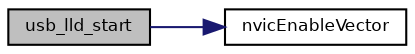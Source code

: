 digraph "usb_lld_start"
{
  bgcolor="transparent";
  edge [fontname="Helvetica",fontsize="8",labelfontname="Helvetica",labelfontsize="8"];
  node [fontname="Helvetica",fontsize="8",shape=record];
  rankdir="LR";
  Node23 [label="usb_lld_start",height=0.2,width=0.4,color="black", fillcolor="grey75", style="filled", fontcolor="black"];
  Node23 -> Node24 [color="midnightblue",fontsize="8",style="solid",fontname="Helvetica"];
  Node24 [label="nvicEnableVector",height=0.2,width=0.4,color="black",URL="$group___c_o_m_m_o_n___a_r_m_c_mx___n_v_i_c.html#gaf27b6cd4f76874f8d5bbcbff7d6015d6",tooltip="Sets the priority of an interrupt handler and enables it. "];
}
